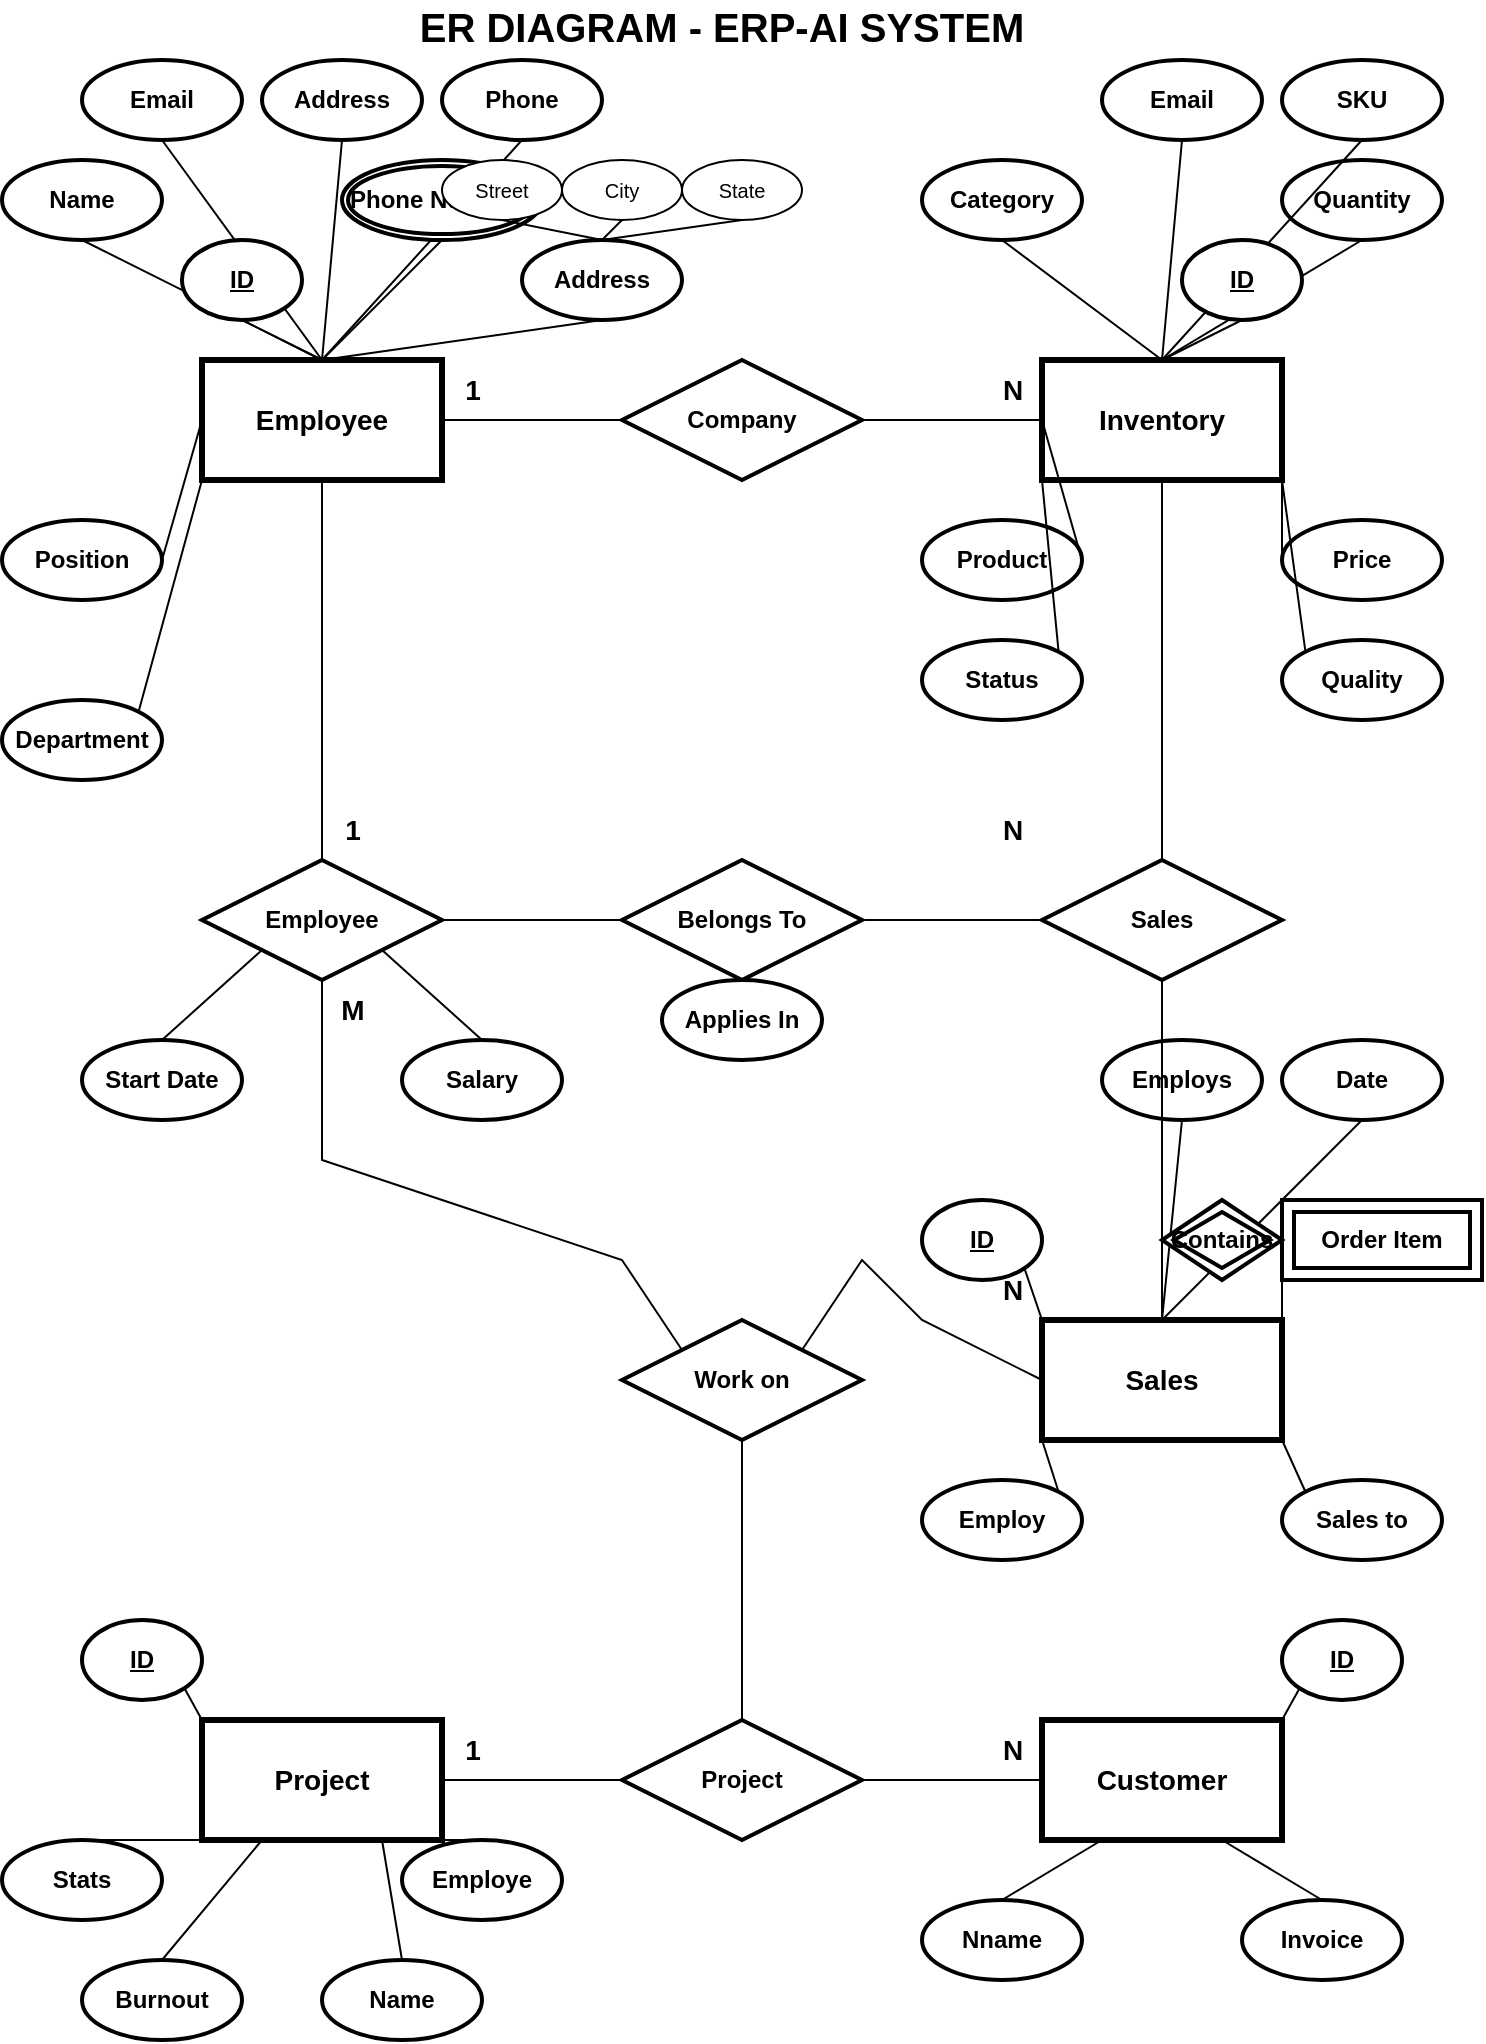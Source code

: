 <mxfile version="21.8.2" type="device">
  <diagram name="Page-1" id="c7558073-3199-34d8-9f00-42111426c3f3">
    <mxGraphModel dx="1050" dy="541" grid="1" gridSize="10" guides="1" tooltips="1" connect="1" arrows="1" fold="1" page="1" pageScale="1" pageWidth="826" pageHeight="1169" background="none" math="0" shadow="0">
      <root>
        <mxCell id="0" />
        <mxCell id="1" parent="0" />
        <!-- Employee Entity -->
        <mxCell id="2" value="Employee" style="whiteSpace=wrap;align=center;verticalAlign=middle;fontStyle=1;strokeWidth=3;fillColor=#FFFFFF;fontSize=14;" parent="1" vertex="1">
          <mxGeometry x="140" y="200" width="120" height="60" as="geometry" />
        </mxCell>
        <!-- Employee Attributes -->
        <mxCell id="3" value="Name" style="ellipse;whiteSpace=wrap;html=1;align=center;fontStyle=1;strokeWidth=2;fillColor=#FFFFFF;fontSize=12;" parent="1" vertex="1">
          <mxGeometry x="40" y="100" width="80" height="40" as="geometry" />
        </mxCell>
        <mxCell id="4" value="Email" style="ellipse;whiteSpace=wrap;html=1;align=center;fontStyle=1;strokeWidth=2;fillColor=#FFFFFF;fontSize=12;" parent="1" vertex="1">
          <mxGeometry x="80" y="50" width="80" height="40" as="geometry" />
        </mxCell>
        <mxCell id="5" value="Address" style="ellipse;whiteSpace=wrap;html=1;align=center;fontStyle=1;strokeWidth=2;fillColor=#FFFFFF;fontSize=12;" parent="1" vertex="1">
          <mxGeometry x="170" y="50" width="80" height="40" as="geometry" />
        </mxCell>
        <mxCell id="6" value="Phone" style="ellipse;whiteSpace=wrap;html=1;align=center;fontStyle=1;strokeWidth=2;fillColor=#FFFFFF;fontSize=12;" parent="1" vertex="1">
          <mxGeometry x="260" y="50" width="80" height="40" as="geometry" />
        </mxCell>
        <mxCell id="7" value="Position" style="ellipse;whiteSpace=wrap;html=1;align=center;fontStyle=1;strokeWidth=2;fillColor=#FFFFFF;fontSize=12;" parent="1" vertex="1">
          <mxGeometry x="40" y="280" width="80" height="40" as="geometry" />
        </mxCell>
        <mxCell id="8" value="Department" style="ellipse;whiteSpace=wrap;html=1;align=center;fontStyle=1;strokeWidth=2;fillColor=#FFFFFF;fontSize=12;" parent="1" vertex="1">
          <mxGeometry x="40" y="370" width="80" height="40" as="geometry" />
        </mxCell>
        <mxCell id="9" value="Start Date" style="ellipse;whiteSpace=wrap;html=1;align=center;fontStyle=1;strokeWidth=2;fillColor=#FFFFFF;fontSize=12;" parent="1" vertex="1">
          <mxGeometry x="80" y="540" width="80" height="40" as="geometry" />
        </mxCell>
        <mxCell id="10" value="Salary" style="ellipse;whiteSpace=wrap;html=1;align=center;fontStyle=1;strokeWidth=2;fillColor=#FFFFFF;fontSize=12;" parent="1" vertex="1">
          <mxGeometry x="240" y="540" width="80" height="40" as="geometry" />
        </mxCell>
        <!-- Connect Employee to its attributes -->
        <mxCell id="11" value="" style="endArrow=none;html=1;rounded=0;exitX=0.5;exitY=0;exitDx=0;exitDy=0;entryX=0.5;entryY=1;entryDx=0;entryDy=0;" parent="1" source="2" target="4" edge="1">
          <mxGeometry relative="1" as="geometry">
            <mxPoint x="390" y="300" as="sourcePoint" />
            <mxPoint x="550" y="300" as="targetPoint" />
          </mxGeometry>
        </mxCell>
        <mxCell id="12" value="" style="endArrow=none;html=1;rounded=0;exitX=0.5;exitY=0;exitDx=0;exitDy=0;entryX=0.5;entryY=1;entryDx=0;entryDy=0;" parent="1" source="2" target="5" edge="1">
          <mxGeometry relative="1" as="geometry">
            <mxPoint x="390" y="300" as="sourcePoint" />
            <mxPoint x="550" y="300" as="targetPoint" />
          </mxGeometry>
        </mxCell>
        <mxCell id="13" value="" style="endArrow=none;html=1;rounded=0;exitX=0.5;exitY=0;exitDx=0;exitDy=0;entryX=0.5;entryY=1;entryDx=0;entryDy=0;" parent="1" source="2" target="6" edge="1">
          <mxGeometry relative="1" as="geometry">
            <mxPoint x="390" y="300" as="sourcePoint" />
            <mxPoint x="550" y="300" as="targetPoint" />
          </mxGeometry>
        </mxCell>
        <mxCell id="14" value="" style="endArrow=none;html=1;rounded=0;exitX=0.5;exitY=0;exitDx=0;exitDy=0;entryX=0.5;entryY=1;entryDx=0;entryDy=0;" parent="1" source="2" target="3" edge="1">
          <mxGeometry relative="1" as="geometry">
            <mxPoint x="390" y="300" as="sourcePoint" />
            <mxPoint x="550" y="300" as="targetPoint" />
          </mxGeometry>
        </mxCell>
        <mxCell id="15" value="" style="endArrow=none;html=1;rounded=0;exitX=0;exitY=0.5;exitDx=0;exitDy=0;entryX=1;entryY=0.5;entryDx=0;entryDy=0;" parent="1" source="2" target="7" edge="1">
          <mxGeometry relative="1" as="geometry">
            <mxPoint x="390" y="300" as="sourcePoint" />
            <mxPoint x="550" y="300" as="targetPoint" />
          </mxGeometry>
        </mxCell>
        <mxCell id="16" value="" style="endArrow=none;html=1;rounded=0;exitX=0;exitY=1;exitDx=0;exitDy=0;entryX=1;entryY=0;entryDx=0;entryDy=0;" parent="1" source="2" target="8" edge="1">
          <mxGeometry relative="1" as="geometry">
            <mxPoint x="390" y="300" as="sourcePoint" />
            <mxPoint x="550" y="300" as="targetPoint" />
          </mxGeometry>
        </mxCell>

        <!-- Inventory Entity -->
        <mxCell id="17" value="Inventory" style="whiteSpace=wrap;align=center;verticalAlign=middle;fontStyle=1;strokeWidth=3;fillColor=#FFFFFF;fontSize=14;" parent="1" vertex="1">
          <mxGeometry x="560" y="200" width="120" height="60" as="geometry" />
        </mxCell>
        <!-- Inventory Attributes -->
        <mxCell id="18" value="SKU" style="ellipse;whiteSpace=wrap;html=1;align=center;fontStyle=1;strokeWidth=2;fillColor=#FFFFFF;fontSize=12;" parent="1" vertex="1">
          <mxGeometry x="680" y="50" width="80" height="40" as="geometry" />
        </mxCell>
        <mxCell id="19" value="Email" style="ellipse;whiteSpace=wrap;html=1;align=center;fontStyle=1;strokeWidth=2;fillColor=#FFFFFF;fontSize=12;" parent="1" vertex="1">
          <mxGeometry x="590" y="50" width="80" height="40" as="geometry" />
        </mxCell>
        <mxCell id="20" value="Category" style="ellipse;whiteSpace=wrap;html=1;align=center;fontStyle=1;strokeWidth=2;fillColor=#FFFFFF;fontSize=12;" parent="1" vertex="1">
          <mxGeometry x="500" y="100" width="80" height="40" as="geometry" />
        </mxCell>
        <mxCell id="21" value="Quantity" style="ellipse;whiteSpace=wrap;html=1;align=center;fontStyle=1;strokeWidth=2;fillColor=#FFFFFF;fontSize=12;" parent="1" vertex="1">
          <mxGeometry x="680" y="100" width="80" height="40" as="geometry" />
        </mxCell>
        <mxCell id="22" value="Product" style="ellipse;whiteSpace=wrap;html=1;align=center;fontStyle=1;strokeWidth=2;fillColor=#FFFFFF;fontSize=12;" parent="1" vertex="1">
          <mxGeometry x="500" y="280" width="80" height="40" as="geometry" />
        </mxCell>
        <mxCell id="23" value="Price" style="ellipse;whiteSpace=wrap;html=1;align=center;fontStyle=1;strokeWidth=2;fillColor=#FFFFFF;fontSize=12;" parent="1" vertex="1">
          <mxGeometry x="680" y="280" width="80" height="40" as="geometry" />
        </mxCell>
        <mxCell id="24" value="Status" style="ellipse;whiteSpace=wrap;html=1;align=center;fontStyle=1;strokeWidth=2;fillColor=#FFFFFF;fontSize=12;" parent="1" vertex="1">
          <mxGeometry x="500" y="340" width="80" height="40" as="geometry" />
        </mxCell>
        <mxCell id="25" value="Quality" style="ellipse;whiteSpace=wrap;html=1;align=center;fontStyle=1;strokeWidth=2;fillColor=#FFFFFF;fontSize=12;" parent="1" vertex="1">
          <mxGeometry x="680" y="340" width="80" height="40" as="geometry" />
        </mxCell>
        <!-- Connect Inventory to its attributes -->
        <mxCell id="26" value="" style="endArrow=none;html=1;rounded=0;exitX=0.5;exitY=0;exitDx=0;exitDy=0;entryX=0.5;entryY=1;entryDx=0;entryDy=0;" parent="1" source="17" target="19" edge="1">
          <mxGeometry relative="1" as="geometry">
            <mxPoint x="390" y="300" as="sourcePoint" />
            <mxPoint x="550" y="300" as="targetPoint" />
          </mxGeometry>
        </mxCell>
        <mxCell id="27" value="" style="endArrow=none;html=1;rounded=0;exitX=0.5;exitY=0;exitDx=0;exitDy=0;entryX=0.5;entryY=1;entryDx=0;entryDy=0;" parent="1" source="17" target="18" edge="1">
          <mxGeometry relative="1" as="geometry">
            <mxPoint x="390" y="300" as="sourcePoint" />
            <mxPoint x="550" y="300" as="targetPoint" />
          </mxGeometry>
        </mxCell>
        <mxCell id="28" value="" style="endArrow=none;html=1;rounded=0;exitX=0.5;exitY=0;exitDx=0;exitDy=0;entryX=0.5;entryY=1;entryDx=0;entryDy=0;" parent="1" source="17" target="20" edge="1">
          <mxGeometry relative="1" as="geometry">
            <mxPoint x="390" y="300" as="sourcePoint" />
            <mxPoint x="550" y="300" as="targetPoint" />
          </mxGeometry>
        </mxCell>
        <mxCell id="29" value="" style="endArrow=none;html=1;rounded=0;exitX=0.5;exitY=0;exitDx=0;exitDy=0;entryX=0.5;entryY=1;entryDx=0;entryDy=0;" parent="1" source="17" target="21" edge="1">
          <mxGeometry relative="1" as="geometry">
            <mxPoint x="390" y="300" as="sourcePoint" />
            <mxPoint x="550" y="300" as="targetPoint" />
          </mxGeometry>
        </mxCell>
        <mxCell id="30" value="" style="endArrow=none;html=1;rounded=0;exitX=0;exitY=0.5;exitDx=0;exitDy=0;entryX=1;entryY=0.5;entryDx=0;entryDy=0;" parent="1" source="17" target="22" edge="1">
          <mxGeometry relative="1" as="geometry">
            <mxPoint x="390" y="300" as="sourcePoint" />
            <mxPoint x="550" y="300" as="targetPoint" />
          </mxGeometry>
        </mxCell>
        <mxCell id="31" value="" style="endArrow=none;html=1;rounded=0;exitX=1;exitY=0.5;exitDx=0;exitDy=0;entryX=0;entryY=0.5;entryDx=0;entryDy=0;" parent="1" source="17" target="23" edge="1">
          <mxGeometry relative="1" as="geometry">
            <mxPoint x="390" y="300" as="sourcePoint" />
            <mxPoint x="550" y="300" as="targetPoint" />
          </mxGeometry>
        </mxCell>
        <mxCell id="32" value="" style="endArrow=none;html=1;rounded=0;exitX=0;exitY=1;exitDx=0;exitDy=0;entryX=1;entryY=0;entryDx=0;entryDy=0;" parent="1" source="17" target="24" edge="1">
          <mxGeometry relative="1" as="geometry">
            <mxPoint x="390" y="300" as="sourcePoint" />
            <mxPoint x="550" y="300" as="targetPoint" />
          </mxGeometry>
        </mxCell>
        <mxCell id="33" value="" style="endArrow=none;html=1;rounded=0;exitX=1;exitY=1;exitDx=0;exitDy=0;entryX=0;entryY=0;entryDx=0;entryDy=0;" parent="1" source="17" target="25" edge="1">
          <mxGeometry relative="1" as="geometry">
            <mxPoint x="390" y="300" as="sourcePoint" />
            <mxPoint x="550" y="300" as="targetPoint" />
          </mxGeometry>
        </mxCell>

        <!-- Company Relationship -->
        <mxCell id="34" value="Company" style="shape=rhombus;perimeter=rhombusPerimeter;whiteSpace=wrap;html=1;align=center;fontStyle=1;strokeWidth=2;fillColor=#FFFFFF;fontSize=12;" parent="1" vertex="1">
          <mxGeometry x="350" y="200" width="120" height="60" as="geometry" />
        </mxCell>
        <!-- Connect Employee and Inventory through Company relationship -->
        <mxCell id="35" value="" style="endArrow=none;html=1;rounded=0;exitX=1;exitY=0.5;exitDx=0;exitDy=0;entryX=0;entryY=0.5;entryDx=0;entryDy=0;" parent="1" source="2" target="34" edge="1">
          <mxGeometry relative="1" as="geometry">
            <mxPoint x="390" y="300" as="sourcePoint" />
            <mxPoint x="550" y="300" as="targetPoint" />
          </mxGeometry>
        </mxCell>
        <mxCell id="36" value="" style="endArrow=none;html=1;rounded=0;exitX=1;exitY=0.5;exitDx=0;exitDy=0;entryX=0;entryY=0.5;entryDx=0;entryDy=0;" parent="1" source="34" target="17" edge="1">
          <mxGeometry relative="1" as="geometry">
            <mxPoint x="390" y="300" as="sourcePoint" />
            <mxPoint x="550" y="300" as="targetPoint" />
          </mxGeometry>
        </mxCell>

        <!-- Add cardinality to the Company relationship -->
        <mxCell id="37" value="1" style="text;html=1;align=center;verticalAlign=middle;resizable=0;points=[];autosize=1;strokeColor=none;fillColor=none;fontSize=14;fontStyle=1" parent="1" vertex="1">
          <mxGeometry x="260" y="200" width="30" height="30" as="geometry" />
        </mxCell>
        <mxCell id="38" value="N" style="text;html=1;align=center;verticalAlign=middle;resizable=0;points=[];autosize=1;strokeColor=none;fillColor=none;fontSize=14;fontStyle=1" parent="1" vertex="1">
          <mxGeometry x="530" y="200" width="30" height="30" as="geometry" />
        </mxCell>

        <!-- Sales Entity -->
        <mxCell id="39" value="Sales" style="whiteSpace=wrap;align=center;verticalAlign=middle;fontStyle=1;strokeWidth=3;fillColor=#FFFFFF;fontSize=14;" parent="1" vertex="1">
          <mxGeometry x="560" y="680" width="120" height="60" as="geometry" />
        </mxCell>
        <!-- Sales Attributes -->
        <mxCell id="40" value="Date" style="ellipse;whiteSpace=wrap;html=1;align=center;fontStyle=1;strokeWidth=2;fillColor=#FFFFFF;fontSize=12;" parent="1" vertex="1">
          <mxGeometry x="680" y="540" width="80" height="40" as="geometry" />
        </mxCell>
        <mxCell id="41" value="Employs" style="ellipse;whiteSpace=wrap;html=1;align=center;fontStyle=1;strokeWidth=2;fillColor=#FFFFFF;fontSize=12;" parent="1" vertex="1">
          <mxGeometry x="590" y="540" width="80" height="40" as="geometry" />
        </mxCell>
        <mxCell id="42" value="Employ" style="ellipse;whiteSpace=wrap;html=1;align=center;fontStyle=1;strokeWidth=2;fillColor=#FFFFFF;fontSize=12;" parent="1" vertex="1">
          <mxGeometry x="500" y="760" width="80" height="40" as="geometry" />
        </mxCell>
        <mxCell id="43" value="Sales to" style="ellipse;whiteSpace=wrap;html=1;align=center;fontStyle=1;strokeWidth=2;fillColor=#FFFFFF;fontSize=12;" parent="1" vertex="1">
          <mxGeometry x="680" y="760" width="80" height="40" as="geometry" />
        </mxCell>
        <!-- Connect Sales to its attributes -->
        <mxCell id="44" value="" style="endArrow=none;html=1;rounded=0;exitX=0.5;exitY=0;exitDx=0;exitDy=0;entryX=0.5;entryY=1;entryDx=0;entryDy=0;" parent="1" source="39" target="40" edge="1">
          <mxGeometry relative="1" as="geometry">
            <mxPoint x="390" y="500" as="sourcePoint" />
            <mxPoint x="550" y="500" as="targetPoint" />
          </mxGeometry>
        </mxCell>
        <mxCell id="45" value="" style="endArrow=none;html=1;rounded=0;exitX=0.5;exitY=0;exitDx=0;exitDy=0;entryX=0.5;entryY=1;entryDx=0;entryDy=0;" parent="1" source="39" target="41" edge="1">
          <mxGeometry relative="1" as="geometry">
            <mxPoint x="390" y="500" as="sourcePoint" />
            <mxPoint x="550" y="500" as="targetPoint" />
          </mxGeometry>
        </mxCell>
        <mxCell id="46" value="" style="endArrow=none;html=1;rounded=0;exitX=0;exitY=1;exitDx=0;exitDy=0;entryX=1;entryY=0;entryDx=0;entryDy=0;" parent="1" source="39" target="42" edge="1">
          <mxGeometry relative="1" as="geometry">
            <mxPoint x="390" y="500" as="sourcePoint" />
            <mxPoint x="550" y="500" as="targetPoint" />
          </mxGeometry>
        </mxCell>
        <mxCell id="47" value="" style="endArrow=none;html=1;rounded=0;exitX=1;exitY=1;exitDx=0;exitDy=0;entryX=0;entryY=0;entryDx=0;entryDy=0;" parent="1" source="39" target="43" edge="1">
          <mxGeometry relative="1" as="geometry">
            <mxPoint x="390" y="500" as="sourcePoint" />
            <mxPoint x="550" y="500" as="targetPoint" />
          </mxGeometry>
        </mxCell>

        <!-- Employee Entity (for the relationship with Sales) -->
        <mxCell id="48" value="Employee" style="shape=rhombus;perimeter=rhombusPerimeter;whiteSpace=wrap;html=1;align=center;fontStyle=1;strokeWidth=2;fillColor=#FFFFFF;fontSize=12;" parent="1" vertex="1">
          <mxGeometry x="140" y="450" width="120" height="60" as="geometry" />
        </mxCell>
        <!-- Connect Employee entity to Employee relationship -->
        <mxCell id="49" value="" style="endArrow=none;html=1;rounded=0;exitX=0.5;exitY=1;exitDx=0;exitDy=0;entryX=0.5;entryY=0;entryDx=0;entryDy=0;" parent="1" source="2" target="48" edge="1">
          <mxGeometry relative="1" as="geometry">
            <mxPoint x="390" y="500" as="sourcePoint" />
            <mxPoint x="550" y="500" as="targetPoint" />
          </mxGeometry>
        </mxCell>
        <!-- Connect Employee relationship to Start Date and Salary attributes -->
        <mxCell id="50" value="" style="endArrow=none;html=1;rounded=0;exitX=0;exitY=1;exitDx=0;exitDy=0;entryX=0.5;entryY=0;entryDx=0;entryDy=0;" parent="1" source="48" target="9" edge="1">
          <mxGeometry relative="1" as="geometry">
            <mxPoint x="390" y="500" as="sourcePoint" />
            <mxPoint x="550" y="500" as="targetPoint" />
          </mxGeometry>
        </mxCell>
        <mxCell id="51" value="" style="endArrow=none;html=1;rounded=0;exitX=1;exitY=1;exitDx=0;exitDy=0;entryX=0.5;entryY=0;entryDx=0;entryDy=0;" parent="1" source="48" target="10" edge="1">
          <mxGeometry relative="1" as="geometry">
            <mxPoint x="390" y="500" as="sourcePoint" />
            <mxPoint x="550" y="500" as="targetPoint" />
          </mxGeometry>
        </mxCell>

        <!-- Sales Relationship -->
        <mxCell id="52" value="Sales" style="shape=rhombus;perimeter=rhombusPerimeter;whiteSpace=wrap;html=1;align=center;fontStyle=1;strokeWidth=2;fillColor=#FFFFFF;fontSize=12;" parent="1" vertex="1">
          <mxGeometry x="560" y="450" width="120" height="60" as="geometry" />
        </mxCell>
        <!-- Connect Inventory to Sales relationship -->
        <mxCell id="53" value="" style="endArrow=none;html=1;rounded=0;exitX=0.5;exitY=1;exitDx=0;exitDy=0;entryX=0.5;entryY=0;entryDx=0;entryDy=0;" parent="1" source="17" target="52" edge="1">
          <mxGeometry relative="1" as="geometry">
            <mxPoint x="390" y="500" as="sourcePoint" />
            <mxPoint x="550" y="500" as="targetPoint" />
          </mxGeometry>
        </mxCell>
        <!-- Connect Sales relationship to Sales entity -->
        <mxCell id="54" value="" style="endArrow=none;html=1;rounded=0;exitX=0.5;exitY=1;exitDx=0;exitDy=0;entryX=0.5;entryY=0;entryDx=0;entryDy=0;" parent="1" source="52" target="39" edge="1">
          <mxGeometry relative="1" as="geometry">
            <mxPoint x="390" y="500" as="sourcePoint" />
            <mxPoint x="550" y="500" as="targetPoint" />
          </mxGeometry>
        </mxCell>

        <!-- Belongs To Relationship -->
        <mxCell id="55" value="Belongs To" style="shape=rhombus;perimeter=rhombusPerimeter;whiteSpace=wrap;html=1;align=center;fontStyle=1;strokeWidth=2;fillColor=#FFFFFF;fontSize=12;" parent="1" vertex="1">
          <mxGeometry x="350" y="450" width="120" height="60" as="geometry" />
        </mxCell>
        <!-- Connect Employee relationship to Belongs To relationship -->
        <mxCell id="56" value="" style="endArrow=none;html=1;rounded=0;exitX=1;exitY=0.5;exitDx=0;exitDy=0;entryX=0;entryY=0.5;entryDx=0;entryDy=0;" parent="1" source="48" target="55" edge="1">
          <mxGeometry relative="1" as="geometry">
            <mxPoint x="390" y="500" as="sourcePoint" />
            <mxPoint x="550" y="500" as="targetPoint" />
          </mxGeometry>
        </mxCell>
        <!-- Connect Belongs To relationship to Sales relationship -->
        <mxCell id="57" value="" style="endArrow=none;html=1;rounded=0;exitX=1;exitY=0.5;exitDx=0;exitDy=0;entryX=0;entryY=0.5;entryDx=0;entryDy=0;" parent="1" source="55" target="52" edge="1">
          <mxGeometry relative="1" as="geometry">
            <mxPoint x="390" y="500" as="sourcePoint" />
            <mxPoint x="550" y="500" as="targetPoint" />
          </mxGeometry>
        </mxCell>

        <!-- Applies In Relationship -->
        <mxCell id="58" value="Applies In" style="ellipse;whiteSpace=wrap;html=1;align=center;fontStyle=1;strokeWidth=2;fillColor=#FFFFFF;fontSize=12;" parent="1" vertex="1">
          <mxGeometry x="370" y="510" width="80" height="40" as="geometry" />
        </mxCell>
        <!-- Connect Belongs To relationship to Applies In attribute -->
        <mxCell id="59" value="" style="endArrow=none;html=1;rounded=0;exitX=0.5;exitY=1;exitDx=0;exitDy=0;entryX=0.5;entryY=0;entryDx=0;entryDy=0;" parent="1" source="55" target="58" edge="1">
          <mxGeometry relative="1" as="geometry">
            <mxPoint x="390" y="500" as="sourcePoint" />
            <mxPoint x="550" y="500" as="targetPoint" />
          </mxGeometry>
        </mxCell>

        <!-- Project Entity -->
        <mxCell id="60" value="Project" style="whiteSpace=wrap;align=center;verticalAlign=middle;fontStyle=1;strokeWidth=3;fillColor=#FFFFFF;fontSize=14;" parent="1" vertex="1">
          <mxGeometry x="140" y="880" width="120" height="60" as="geometry" />
        </mxCell>
        <!-- Project Attributes -->
        <mxCell id="61" value="Stats" style="ellipse;whiteSpace=wrap;html=1;align=center;fontStyle=1;strokeWidth=2;fillColor=#FFFFFF;fontSize=12;" parent="1" vertex="1">
          <mxGeometry x="40" y="940" width="80" height="40" as="geometry" />
        </mxCell>
        <mxCell id="62" value="Employe" style="ellipse;whiteSpace=wrap;html=1;align=center;fontStyle=1;strokeWidth=2;fillColor=#FFFFFF;fontSize=12;" parent="1" vertex="1">
          <mxGeometry x="240" y="940" width="80" height="40" as="geometry" />
        </mxCell>
        <mxCell id="63" value="Burnout" style="ellipse;whiteSpace=wrap;html=1;align=center;fontStyle=1;strokeWidth=2;fillColor=#FFFFFF;fontSize=12;" parent="1" vertex="1">
          <mxGeometry x="80" y="1000" width="80" height="40" as="geometry" />
        </mxCell>
        <mxCell id="64" value="Name" style="ellipse;whiteSpace=wrap;html=1;align=center;fontStyle=1;strokeWidth=2;fillColor=#FFFFFF;fontSize=12;" parent="1" vertex="1">
          <mxGeometry x="200" y="1000" width="80" height="40" as="geometry" />
        </mxCell>
        <!-- Connect Project to its attributes -->
        <mxCell id="65" value="" style="endArrow=none;html=1;rounded=0;exitX=0;exitY=1;exitDx=0;exitDy=0;entryX=0.5;entryY=0;entryDx=0;entryDy=0;" parent="1" source="60" target="61" edge="1">
          <mxGeometry relative="1" as="geometry">
            <mxPoint x="390" y="700" as="sourcePoint" />
            <mxPoint x="550" y="700" as="targetPoint" />
          </mxGeometry>
        </mxCell>
        <mxCell id="66" value="" style="endArrow=none;html=1;rounded=0;exitX=1;exitY=1;exitDx=0;exitDy=0;entryX=0.5;entryY=0;entryDx=0;entryDy=0;" parent="1" source="60" target="62" edge="1">
          <mxGeometry relative="1" as="geometry">
            <mxPoint x="390" y="700" as="sourcePoint" />
            <mxPoint x="550" y="700" as="targetPoint" />
          </mxGeometry>
        </mxCell>
        <mxCell id="67" value="" style="endArrow=none;html=1;rounded=0;exitX=0.25;exitY=1;exitDx=0;exitDy=0;entryX=0.5;entryY=0;entryDx=0;entryDy=0;" parent="1" source="60" target="63" edge="1">
          <mxGeometry relative="1" as="geometry">
            <mxPoint x="390" y="700" as="sourcePoint" />
            <mxPoint x="550" y="700" as="targetPoint" />
          </mxGeometry>
        </mxCell>
        <mxCell id="68" value="" style="endArrow=none;html=1;rounded=0;exitX=0.75;exitY=1;exitDx=0;exitDy=0;entryX=0.5;entryY=0;entryDx=0;entryDy=0;" parent="1" source="60" target="64" edge="1">
          <mxGeometry relative="1" as="geometry">
            <mxPoint x="390" y="700" as="sourcePoint" />
            <mxPoint x="550" y="700" as="targetPoint" />
          </mxGeometry>
        </mxCell>

        <!-- Customer Entity -->
        <mxCell id="69" value="Customer" style="whiteSpace=wrap;align=center;verticalAlign=middle;fontStyle=1;strokeWidth=3;fillColor=#FFFFFF;fontSize=14;" parent="1" vertex="1">
          <mxGeometry x="560" y="880" width="120" height="60" as="geometry" />
        </mxCell>
        <!-- Customer Attributes -->
        <mxCell id="70" value="Nname" style="ellipse;whiteSpace=wrap;html=1;align=center;fontStyle=1;strokeWidth=2;fillColor=#FFFFFF;fontSize=12;" parent="1" vertex="1">
          <mxGeometry x="500" y="970" width="80" height="40" as="geometry" />
        </mxCell>
        <mxCell id="71" value="Invoice" style="ellipse;whiteSpace=wrap;html=1;align=center;fontStyle=1;strokeWidth=2;fillColor=#FFFFFF;fontSize=12;" parent="1" vertex="1">
          <mxGeometry x="660" y="970" width="80" height="40" as="geometry" />
        </mxCell>
        <!-- Connect Customer to its attributes -->
        <mxCell id="72" value="" style="endArrow=none;html=1;rounded=0;exitX=0.25;exitY=1;exitDx=0;exitDy=0;entryX=0.5;entryY=0;entryDx=0;entryDy=0;" parent="1" source="69" target="70" edge="1">
          <mxGeometry relative="1" as="geometry">
            <mxPoint x="390" y="700" as="sourcePoint" />
            <mxPoint x="550" y="700" as="targetPoint" />
          </mxGeometry>
        </mxCell>
        <mxCell id="73" value="" style="endArrow=none;html=1;rounded=0;exitX=0.75;exitY=1;exitDx=0;exitDy=0;entryX=0.5;entryY=0;entryDx=0;entryDy=0;" parent="1" source="69" target="71" edge="1">
          <mxGeometry relative="1" as="geometry">
            <mxPoint x="390" y="700" as="sourcePoint" />
            <mxPoint x="550" y="700" as="targetPoint" />
          </mxGeometry>
        </mxCell>

        <!-- Work on Relationship -->
        <mxCell id="74" value="Work on" style="shape=rhombus;perimeter=rhombusPerimeter;whiteSpace=wrap;html=1;align=center;fontStyle=1;strokeWidth=2;fillColor=#FFFFFF;fontSize=12;" parent="1" vertex="1">
          <mxGeometry x="350" y="680" width="120" height="60" as="geometry" />
        </mxCell>
        <!-- Connect Employee to Work on relationship -->
        <mxCell id="75" value="" style="endArrow=none;html=1;rounded=0;exitX=0.5;exitY=1;exitDx=0;exitDy=0;entryX=0;entryY=0;entryDx=0;entryDy=0;" parent="1" source="48" target="74" edge="1">
          <mxGeometry relative="1" as="geometry">
            <mxPoint x="390" y="700" as="sourcePoint" />
            <mxPoint x="550" y="700" as="targetPoint" />
            <Array as="points">
              <mxPoint x="200" y="600" />
              <mxPoint x="350" y="650" />
            </Array>
          </mxGeometry>
        </mxCell>
        <!-- Connect Sales to Work on relationship -->
        <mxCell id="76" value="" style="endArrow=none;html=1;rounded=0;exitX=0;exitY=0.5;exitDx=0;exitDy=0;entryX=1;entryY=0;entryDx=0;entryDy=0;" parent="1" source="39" target="74" edge="1">
          <mxGeometry relative="1" as="geometry">
            <mxPoint x="390" y="700" as="sourcePoint" />
            <mxPoint x="550" y="700" as="targetPoint" />
            <Array as="points">
              <mxPoint x="500" y="680" />
              <mxPoint x="470" y="650" />
            </Array>
          </mxGeometry>
        </mxCell>

        <!-- Project Relationship -->
        <mxCell id="77" value="Project" style="shape=rhombus;perimeter=rhombusPerimeter;whiteSpace=wrap;html=1;align=center;fontStyle=1;strokeWidth=2;fillColor=#FFFFFF;fontSize=12;" parent="1" vertex="1">
          <mxGeometry x="350" y="880" width="120" height="60" as="geometry" />
        </mxCell>
        <!-- Connect Work on to Project relationship -->
        <mxCell id="78" value="" style="endArrow=none;html=1;rounded=0;exitX=0.5;exitY=1;exitDx=0;exitDy=0;entryX=0.5;entryY=0;entryDx=0;entryDy=0;" parent="1" source="74" target="77" edge="1">
          <mxGeometry relative="1" as="geometry">
            <mxPoint x="390" y="700" as="sourcePoint" />
            <mxPoint x="550" y="700" as="targetPoint" />
          </mxGeometry>
        </mxCell>
        <!-- Connect Project entity to Project relationship -->
        <mxCell id="79" value="" style="endArrow=none;html=1;rounded=0;exitX=1;exitY=0.5;exitDx=0;exitDy=0;entryX=0;entryY=0.5;entryDx=0;entryDy=0;" parent="1" source="60" target="77" edge="1">
          <mxGeometry relative="1" as="geometry">
            <mxPoint x="390" y="700" as="sourcePoint" />
            <mxPoint x="550" y="700" as="targetPoint" />
          </mxGeometry>
        </mxCell>
        <!-- Connect Customer to Project relationship -->
        <mxCell id="80" value="" style="endArrow=none;html=1;rounded=0;exitX=0;exitY=0.5;exitDx=0;exitDy=0;entryX=1;entryY=0.5;entryDx=0;entryDy=0;" parent="1" source="69" target="77" edge="1">
          <mxGeometry relative="1" as="geometry">
            <mxPoint x="390" y="700" as="sourcePoint" />
            <mxPoint x="550" y="700" as="targetPoint" />
          </mxGeometry>
        </mxCell>

        <!-- Add cardinality to relationships -->
        <mxCell id="81" value="1" style="text;html=1;align=center;verticalAlign=middle;resizable=0;points=[];autosize=1;strokeColor=none;fillColor=none;fontSize=14;fontStyle=1" parent="1" vertex="1">
          <mxGeometry x="200" y="420" width="30" height="30" as="geometry" />
        </mxCell>
        <mxCell id="82" value="N" style="text;html=1;align=center;verticalAlign=middle;resizable=0;points=[];autosize=1;strokeColor=none;fillColor=none;fontSize=14;fontStyle=1" parent="1" vertex="1">
          <mxGeometry x="530" y="420" width="30" height="30" as="geometry" />
        </mxCell>
        <mxCell id="83" value="1" style="text;html=1;align=center;verticalAlign=middle;resizable=0;points=[];autosize=1;strokeColor=none;fillColor=none;fontSize=14;fontStyle=1" parent="1" vertex="1">
          <mxGeometry x="260" y="880" width="30" height="30" as="geometry" />
        </mxCell>
        <mxCell id="84" value="N" style="text;html=1;align=center;verticalAlign=middle;resizable=0;points=[];autosize=1;strokeColor=none;fillColor=none;fontSize=14;fontStyle=1" parent="1" vertex="1">
          <mxGeometry x="530" y="880" width="30" height="30" as="geometry" />
        </mxCell>
        <mxCell id="85" value="M" style="text;html=1;align=center;verticalAlign=middle;resizable=0;points=[];autosize=1;strokeColor=none;fillColor=none;fontSize=14;fontStyle=1" parent="1" vertex="1">
          <mxGeometry x="200" y="510" width="30" height="30" as="geometry" />
        </mxCell>
        <mxCell id="86" value="N" style="text;html=1;align=center;verticalAlign=middle;resizable=0;points=[];autosize=1;strokeColor=none;fillColor=none;fontSize=14;fontStyle=1" parent="1" vertex="1">
          <mxGeometry x="530" y="650" width="30" height="30" as="geometry" />
        </mxCell>

        <!-- Add key attributes (underlined) -->
        <mxCell id="87" value="&lt;u&gt;ID&lt;/u&gt;" style="ellipse;whiteSpace=wrap;html=1;align=center;fontStyle=1;strokeWidth=2;fillColor=#FFFFFF;fontSize=12;" parent="1" vertex="1">
          <mxGeometry x="130" y="140" width="60" height="40" as="geometry" />
        </mxCell>
        <mxCell id="88" value="" style="endArrow=none;html=1;rounded=0;exitX=0.5;exitY=0;exitDx=0;exitDy=0;entryX=0.5;entryY=1;entryDx=0;entryDy=0;" parent="1" source="2" target="87" edge="1">
          <mxGeometry relative="1" as="geometry">
            <mxPoint x="390" y="700" as="sourcePoint" />
            <mxPoint x="550" y="700" as="targetPoint" />
          </mxGeometry>
        </mxCell>
        <mxCell id="89" value="&lt;u&gt;ID&lt;/u&gt;" style="ellipse;whiteSpace=wrap;html=1;align=center;fontStyle=1;strokeWidth=2;fillColor=#FFFFFF;fontSize=12;" parent="1" vertex="1">
          <mxGeometry x="630" y="140" width="60" height="40" as="geometry" />
        </mxCell>
        <mxCell id="90" value="" style="endArrow=none;html=1;rounded=0;exitX=0.5;exitY=0;exitDx=0;exitDy=0;entryX=0.5;entryY=1;entryDx=0;entryDy=0;" parent="1" source="17" target="89" edge="1">
          <mxGeometry relative="1" as="geometry">
            <mxPoint x="390" y="700" as="sourcePoint" />
            <mxPoint x="550" y="700" as="targetPoint" />
          </mxGeometry>
        </mxCell>
        <mxCell id="91" value="&lt;u&gt;ID&lt;/u&gt;" style="ellipse;whiteSpace=wrap;html=1;align=center;fontStyle=1;strokeWidth=2;fillColor=#FFFFFF;fontSize=12;" parent="1" vertex="1">
          <mxGeometry x="500" y="620" width="60" height="40" as="geometry" />
        </mxCell>
        <mxCell id="92" value="" style="endArrow=none;html=1;rounded=0;exitX=0;exitY=0;exitDx=0;exitDy=0;entryX=1;entryY=1;entryDx=0;entryDy=0;" parent="1" source="39" target="91" edge="1">
          <mxGeometry relative="1" as="geometry">
            <mxPoint x="390" y="700" as="sourcePoint" />
            <mxPoint x="550" y="700" as="targetPoint" />
          </mxGeometry>
        </mxCell>
        <mxCell id="93" value="&lt;u&gt;ID&lt;/u&gt;" style="ellipse;whiteSpace=wrap;html=1;align=center;fontStyle=1;strokeWidth=2;fillColor=#FFFFFF;fontSize=12;" parent="1" vertex="1">
          <mxGeometry x="80" y="830" width="60" height="40" as="geometry" />
        </mxCell>
        <mxCell id="94" value="" style="endArrow=none;html=1;rounded=0;exitX=0;exitY=0;exitDx=0;exitDy=0;entryX=1;entryY=1;entryDx=0;entryDy=0;" parent="1" source="60" target="93" edge="1">
          <mxGeometry relative="1" as="geometry">
            <mxPoint x="390" y="700" as="sourcePoint" />
            <mxPoint x="550" y="700" as="targetPoint" />
          </mxGeometry>
        </mxCell>
        <mxCell id="95" value="&lt;u&gt;ID&lt;/u&gt;" style="ellipse;whiteSpace=wrap;html=1;align=center;fontStyle=1;strokeWidth=2;fillColor=#FFFFFF;fontSize=12;" parent="1" vertex="1">
          <mxGeometry x="680" y="830" width="60" height="40" as="geometry" />
        </mxCell>
        <mxCell id="96" value="" style="endArrow=none;html=1;rounded=0;exitX=1;exitY=0;exitDx=0;exitDy=0;entryX=0;entryY=1;entryDx=0;entryDy=0;" parent="1" source="69" target="95" edge="1">
          <mxGeometry relative="1" as="geometry">
            <mxPoint x="390" y="700" as="sourcePoint" />
            <mxPoint x="550" y="700" as="targetPoint" />
          </mxGeometry>
        </mxCell>

        <!-- Add a weak entity example (double rectangle) -->
        <mxCell id="97" value="Order Item" style="shape=ext;margin=3;double=1;whiteSpace=wrap;html=1;align=center;fontStyle=1;strokeWidth=2;fillColor=#FFFFFF;fontSize=12;" parent="1" vertex="1">
          <mxGeometry x="680" y="620" width="100" height="40" as="geometry" />
        </mxCell>
        <mxCell id="98" value="" style="endArrow=none;html=1;rounded=0;exitX=1;exitY=0;exitDx=0;exitDy=0;entryX=0;entryY=0.5;entryDx=0;entryDy=0;" parent="1" source="39" target="97" edge="1">
          <mxGeometry relative="1" as="geometry">
            <mxPoint x="390" y="700" as="sourcePoint" />
            <mxPoint x="550" y="700" as="targetPoint" />
          </mxGeometry>
        </mxCell>
        <mxCell id="99" value="Contains" style="shape=rhombus;double=1;perimeter=rhombusPerimeter;whiteSpace=wrap;html=1;align=center;fontStyle=1;strokeWidth=2;fillColor=#FFFFFF;fontSize=12;" parent="1" vertex="1">
          <mxGeometry x="620" y="620" width="60" height="40" as="geometry" />
        </mxCell>

        <!-- Add a multi-valued attribute example (double ellipse) -->
        <mxCell id="100" value="Phone Numbers" style="ellipse;shape=doubleEllipse;margin=3;whiteSpace=wrap;html=1;align=center;fontStyle=1;strokeWidth=2;fillColor=#FFFFFF;fontSize=12;" parent="1" vertex="1">
          <mxGeometry x="210" y="100" width="100" height="40" as="geometry" />
        </mxCell>
        <mxCell id="101" value="" style="endArrow=none;html=1;rounded=0;exitX=0.5;exitY=0;exitDx=0;exitDy=0;entryX=0.5;entryY=1;entryDx=0;entryDy=0;" parent="1" source="2" target="100" edge="1">
          <mxGeometry relative="1" as="geometry">
            <mxPoint x="390" y="700" as="sourcePoint" />
            <mxPoint x="550" y="700" as="targetPoint" />
          </mxGeometry>
        </mxCell>

        <!-- Add a composite attribute example -->
        <mxCell id="102" value="Address" style="ellipse;whiteSpace=wrap;html=1;align=center;fontStyle=1;strokeWidth=2;fillColor=#FFFFFF;fontSize=12;" parent="1" vertex="1">
          <mxGeometry x="300" y="140" width="80" height="40" as="geometry" />
        </mxCell>
        <mxCell id="103" value="Street" style="ellipse;whiteSpace=wrap;html=1;align=center;fontStyle=0;strokeWidth=1;fillColor=#FFFFFF;fontSize=10;" parent="1" vertex="1">
          <mxGeometry x="260" y="100" width="60" height="30" as="geometry" />
        </mxCell>
        <mxCell id="104" value="City" style="ellipse;whiteSpace=wrap;html=1;align=center;fontStyle=0;strokeWidth=1;fillColor=#FFFFFF;fontSize=10;" parent="1" vertex="1">
          <mxGeometry x="320" y="100" width="60" height="30" as="geometry" />
        </mxCell>
        <mxCell id="105" value="State" style="ellipse;whiteSpace=wrap;html=1;align=center;fontStyle=0;strokeWidth=1;fillColor=#FFFFFF;fontSize=10;" parent="1" vertex="1">
          <mxGeometry x="380" y="100" width="60" height="30" as="geometry" />
        </mxCell>
        <mxCell id="106" value="" style="endArrow=none;html=1;rounded=0;exitX=0.5;exitY=0;exitDx=0;exitDy=0;entryX=0.5;entryY=1;entryDx=0;entryDy=0;" parent="1" source="2" target="102" edge="1">
          <mxGeometry relative="1" as="geometry">
            <mxPoint x="390" y="700" as="sourcePoint" />
            <mxPoint x="550" y="700" as="targetPoint" />
          </mxGeometry>
        </mxCell>
        <mxCell id="107" value="" style="endArrow=none;html=1;rounded=0;exitX=0.5;exitY=0;exitDx=0;exitDy=0;entryX=0.5;entryY=1;entryDx=0;entryDy=0;" parent="1" source="102" target="103" edge="1">
          <mxGeometry relative="1" as="geometry">
            <mxPoint x="390" y="700" as="sourcePoint" />
            <mxPoint x="550" y="700" as="targetPoint" />
          </mxGeometry>
        </mxCell>
        <mxCell id="108" value="" style="endArrow=none;html=1;rounded=0;exitX=0.5;exitY=0;exitDx=0;exitDy=0;entryX=0.5;entryY=1;entryDx=0;entryDy=0;" parent="1" source="102" target="104" edge="1">
          <mxGeometry relative="1" as="geometry">
            <mxPoint x="390" y="700" as="sourcePoint" />
            <mxPoint x="550" y="700" as="targetPoint" />
          </mxGeometry>
        </mxCell>
        <mxCell id="109" value="" style="endArrow=none;html=1;rounded=0;exitX=0.5;exitY=0;exitDx=0;exitDy=0;entryX=0.5;entryY=1;entryDx=0;entryDy=0;" parent="1" source="102" target="105" edge="1">
          <mxGeometry relative="1" as="geometry">
            <mxPoint x="390" y="700" as="sourcePoint" />
            <mxPoint x="550" y="700" as="targetPoint" />
          </mxGeometry>
        </mxCell>

        <!-- Title -->
        <mxCell id="110" value="ER DIAGRAM - ERP-AI SYSTEM" style="text;spacingTop=-5;align=center;fontSize=20;fontStyle=1" parent="1" vertex="1">
          <mxGeometry x="230" y="20" width="340" height="40" as="geometry" />
        </mxCell>
      </root>
    </mxGraphModel>
  </diagram>
</mxfile>
